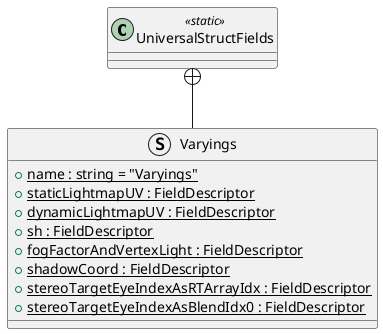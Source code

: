 @startuml
class UniversalStructFields <<static>> {
}
struct Varyings {
    + {static} name : string = "Varyings"
    + {static} staticLightmapUV : FieldDescriptor
    + {static} dynamicLightmapUV : FieldDescriptor
    + {static} sh : FieldDescriptor
    + {static} fogFactorAndVertexLight : FieldDescriptor
    + {static} shadowCoord : FieldDescriptor
    + {static} stereoTargetEyeIndexAsRTArrayIdx : FieldDescriptor
    + {static} stereoTargetEyeIndexAsBlendIdx0 : FieldDescriptor
}
UniversalStructFields +-- Varyings
@enduml
